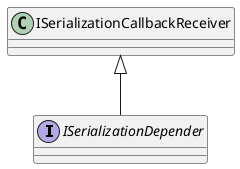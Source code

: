 @startuml
interface ISerializationDepender {
}
ISerializationCallbackReceiver <|-- ISerializationDepender
@enduml
